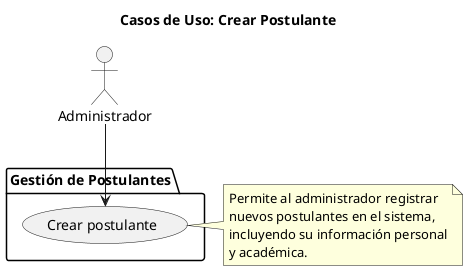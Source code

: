@startuml
title Casos de Uso: Crear Postulante

actor Administrador

folder "Gestión de Postulantes" as Postulantes {
    Administrador --> (Crear postulante)
}

note right of (Crear postulante)
    Permite al administrador registrar
    nuevos postulantes en el sistema,
    incluyendo su información personal
    y académica.
end note
@enduml
